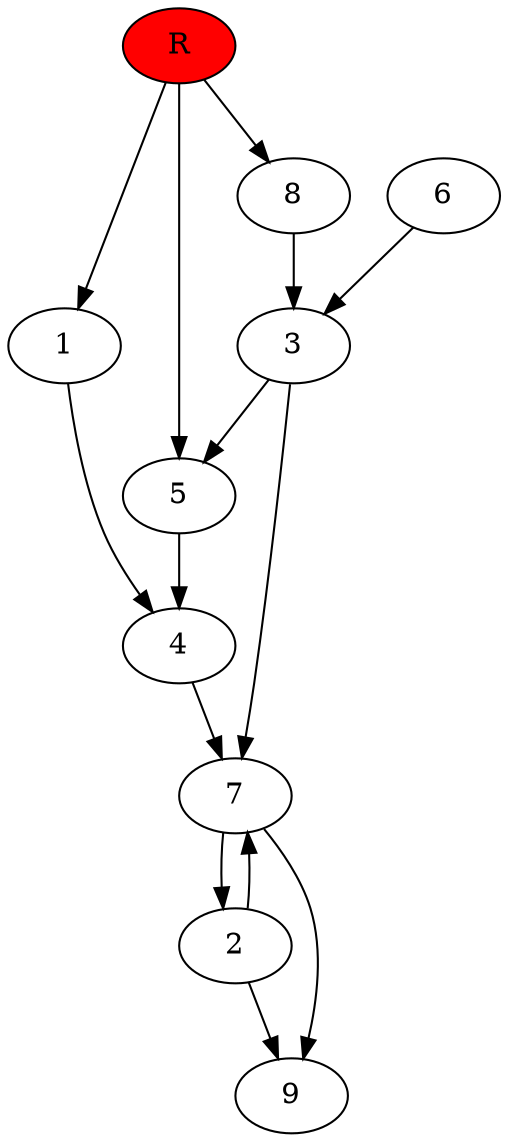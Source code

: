 digraph prb3082 {
	1
	2
	3
	4
	5
	6
	7
	8
	R [fillcolor="#ff0000" style=filled]
	1 -> 4
	2 -> 7
	2 -> 9
	3 -> 5
	3 -> 7
	4 -> 7
	5 -> 4
	6 -> 3
	7 -> 2
	7 -> 9
	8 -> 3
	R -> 1
	R -> 5
	R -> 8
}
